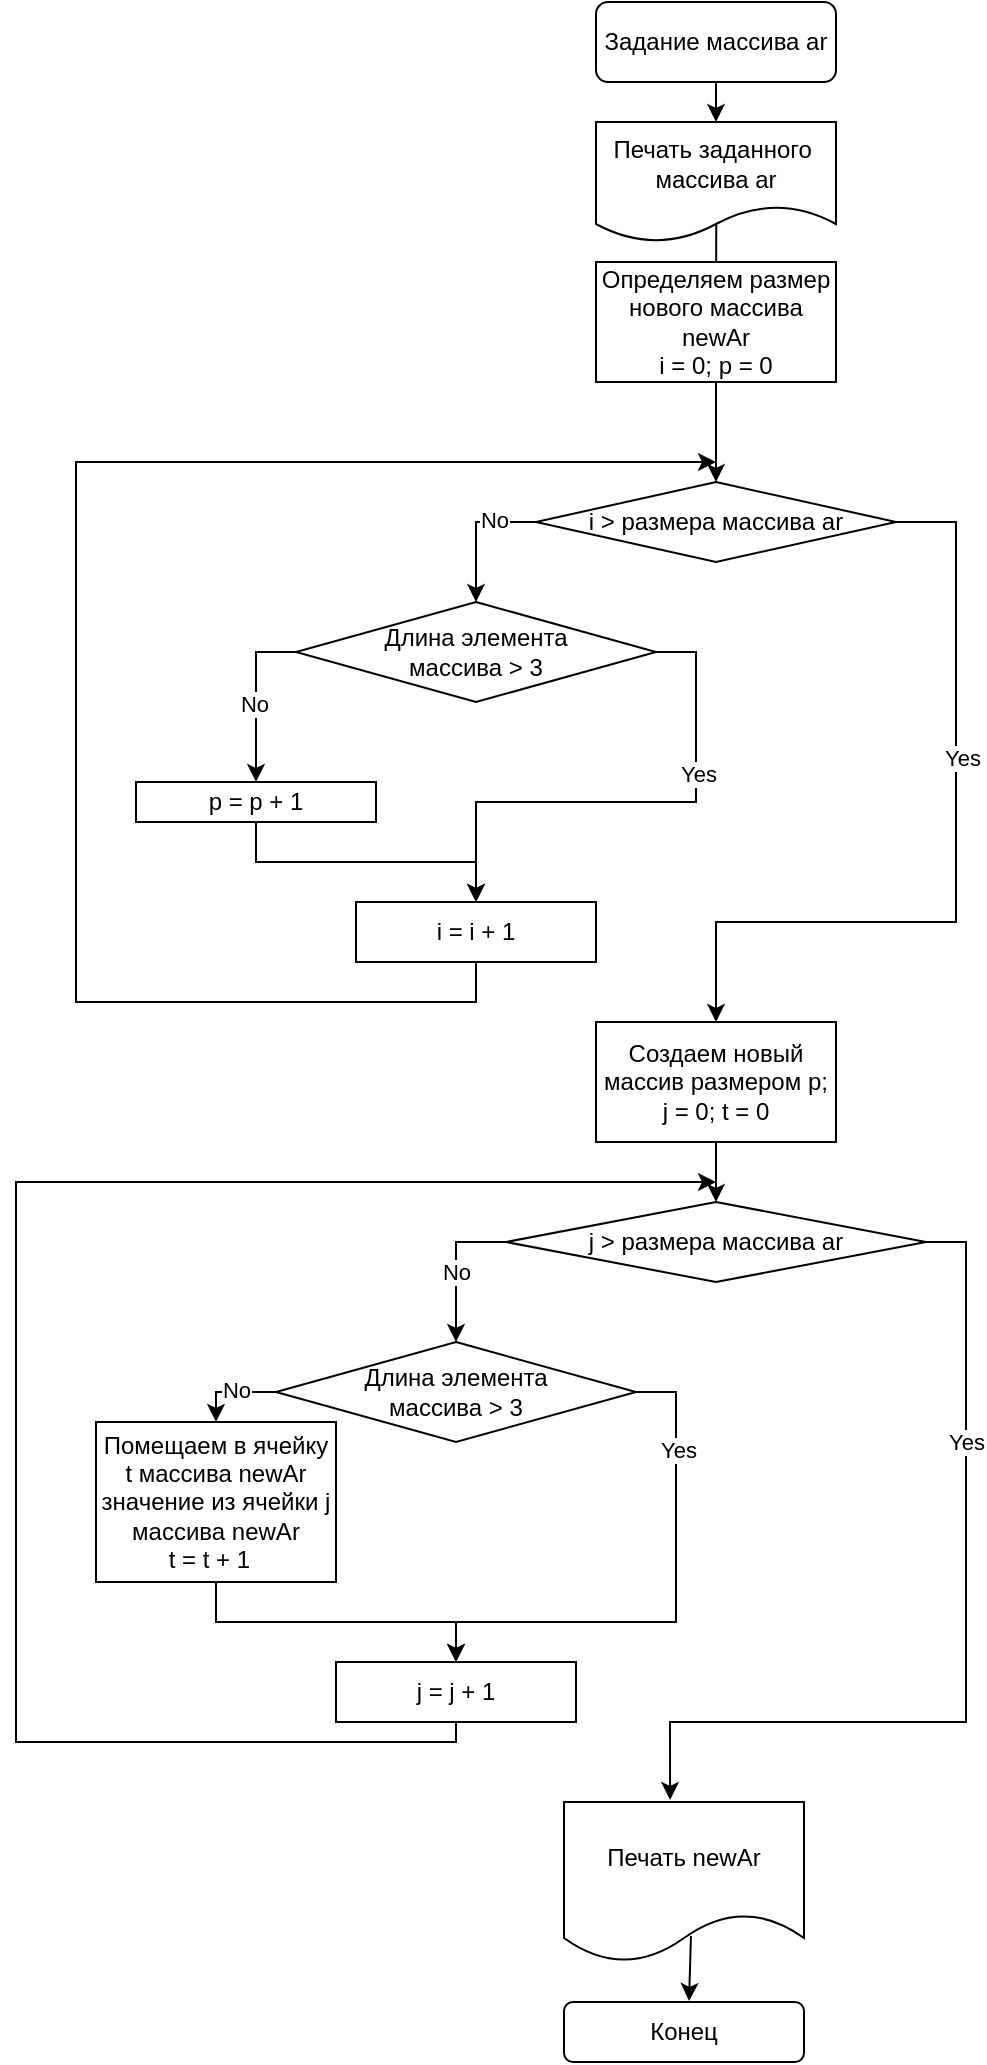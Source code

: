 <mxfile version="20.8.20" type="device"><diagram id="C5RBs43oDa-KdzZeNtuy" name="Page-1"><mxGraphModel dx="2345" dy="1056" grid="1" gridSize="10" guides="1" tooltips="1" connect="1" arrows="1" fold="1" page="1" pageScale="1" pageWidth="827" pageHeight="1169" math="0" shadow="0"><root><mxCell id="WIyWlLk6GJQsqaUBKTNV-0"/><mxCell id="WIyWlLk6GJQsqaUBKTNV-1" parent="WIyWlLk6GJQsqaUBKTNV-0"/><mxCell id="dkNxefPy2zXd5OpOm77x-0" value="Задание массива ar" style="rounded=1;whiteSpace=wrap;html=1;" vertex="1" parent="WIyWlLk6GJQsqaUBKTNV-1"><mxGeometry x="370" y="50" width="120" height="40" as="geometry"/></mxCell><mxCell id="dkNxefPy2zXd5OpOm77x-2" value="Печать заданного&amp;nbsp; массива ar" style="shape=document;whiteSpace=wrap;html=1;boundedLbl=1;" vertex="1" parent="WIyWlLk6GJQsqaUBKTNV-1"><mxGeometry x="370" y="110" width="120" height="60" as="geometry"/></mxCell><mxCell id="dkNxefPy2zXd5OpOm77x-6" value="" style="endArrow=classic;html=1;rounded=0;entryX=0.5;entryY=0;entryDx=0;entryDy=0;exitX=0.5;exitY=1;exitDx=0;exitDy=0;" edge="1" parent="WIyWlLk6GJQsqaUBKTNV-1" source="dkNxefPy2zXd5OpOm77x-0" target="dkNxefPy2zXd5OpOm77x-2"><mxGeometry width="50" height="50" relative="1" as="geometry"><mxPoint x="390" y="140" as="sourcePoint"/><mxPoint x="440" y="90" as="targetPoint"/></mxGeometry></mxCell><mxCell id="dkNxefPy2zXd5OpOm77x-8" value="" style="endArrow=classic;html=1;rounded=0;entryX=0.5;entryY=0;entryDx=0;entryDy=0;exitX=0.501;exitY=0.856;exitDx=0;exitDy=0;exitPerimeter=0;" edge="1" parent="WIyWlLk6GJQsqaUBKTNV-1" source="dkNxefPy2zXd5OpOm77x-2"><mxGeometry width="50" height="50" relative="1" as="geometry"><mxPoint x="480" y="190" as="sourcePoint"/><mxPoint x="430" y="220" as="targetPoint"/></mxGeometry></mxCell><mxCell id="dkNxefPy2zXd5OpOm77x-17" style="edgeStyle=orthogonalEdgeStyle;rounded=0;orthogonalLoop=1;jettySize=auto;html=1;exitX=0;exitY=0.5;exitDx=0;exitDy=0;entryX=0.5;entryY=0;entryDx=0;entryDy=0;" edge="1" parent="WIyWlLk6GJQsqaUBKTNV-1" source="dkNxefPy2zXd5OpOm77x-9" target="dkNxefPy2zXd5OpOm77x-10"><mxGeometry relative="1" as="geometry"/></mxCell><mxCell id="dkNxefPy2zXd5OpOm77x-18" value="No" style="edgeLabel;html=1;align=center;verticalAlign=middle;resizable=0;points=[];" vertex="1" connectable="0" parent="dkNxefPy2zXd5OpOm77x-17"><mxGeometry x="0.081" y="-1" relative="1" as="geometry"><mxPoint as="offset"/></mxGeometry></mxCell><mxCell id="dkNxefPy2zXd5OpOm77x-21" style="edgeStyle=orthogonalEdgeStyle;rounded=0;orthogonalLoop=1;jettySize=auto;html=1;exitX=1;exitY=0.5;exitDx=0;exitDy=0;entryX=0.5;entryY=0;entryDx=0;entryDy=0;" edge="1" parent="WIyWlLk6GJQsqaUBKTNV-1" source="dkNxefPy2zXd5OpOm77x-9" target="dkNxefPy2zXd5OpOm77x-19"><mxGeometry relative="1" as="geometry"><Array as="points"><mxPoint x="420" y="375"/><mxPoint x="420" y="450"/><mxPoint x="310" y="450"/></Array></mxGeometry></mxCell><mxCell id="dkNxefPy2zXd5OpOm77x-41" value="Yes" style="edgeLabel;html=1;align=center;verticalAlign=middle;resizable=0;points=[];" vertex="1" connectable="0" parent="dkNxefPy2zXd5OpOm77x-21"><mxGeometry x="-0.365" y="1" relative="1" as="geometry"><mxPoint as="offset"/></mxGeometry></mxCell><mxCell id="dkNxefPy2zXd5OpOm77x-9" value="Длина элемента&lt;br&gt;&amp;nbsp;маcсива &amp;gt; 3&amp;nbsp;" style="rhombus;whiteSpace=wrap;html=1;" vertex="1" parent="WIyWlLk6GJQsqaUBKTNV-1"><mxGeometry x="220" y="350" width="180" height="50" as="geometry"/></mxCell><mxCell id="dkNxefPy2zXd5OpOm77x-20" style="edgeStyle=orthogonalEdgeStyle;rounded=0;orthogonalLoop=1;jettySize=auto;html=1;exitX=0.5;exitY=1;exitDx=0;exitDy=0;entryX=0.5;entryY=0;entryDx=0;entryDy=0;" edge="1" parent="WIyWlLk6GJQsqaUBKTNV-1" source="dkNxefPy2zXd5OpOm77x-10" target="dkNxefPy2zXd5OpOm77x-19"><mxGeometry relative="1" as="geometry"/></mxCell><mxCell id="dkNxefPy2zXd5OpOm77x-10" value="p = p + 1" style="rounded=0;whiteSpace=wrap;html=1;" vertex="1" parent="WIyWlLk6GJQsqaUBKTNV-1"><mxGeometry x="140" y="440" width="120" height="20" as="geometry"/></mxCell><mxCell id="dkNxefPy2zXd5OpOm77x-13" style="edgeStyle=orthogonalEdgeStyle;rounded=0;orthogonalLoop=1;jettySize=auto;html=1;" edge="1" parent="WIyWlLk6GJQsqaUBKTNV-1" source="dkNxefPy2zXd5OpOm77x-12"><mxGeometry relative="1" as="geometry"><mxPoint x="430" y="290" as="targetPoint"/></mxGeometry></mxCell><mxCell id="dkNxefPy2zXd5OpOm77x-12" value="Определяем размер нового массива newAr&lt;br&gt;i = 0; p = 0" style="rounded=0;whiteSpace=wrap;html=1;" vertex="1" parent="WIyWlLk6GJQsqaUBKTNV-1"><mxGeometry x="370" y="180" width="120" height="60" as="geometry"/></mxCell><mxCell id="dkNxefPy2zXd5OpOm77x-15" style="edgeStyle=orthogonalEdgeStyle;rounded=0;orthogonalLoop=1;jettySize=auto;html=1;exitX=0;exitY=0.5;exitDx=0;exitDy=0;entryX=0.5;entryY=0;entryDx=0;entryDy=0;" edge="1" parent="WIyWlLk6GJQsqaUBKTNV-1" source="dkNxefPy2zXd5OpOm77x-14" target="dkNxefPy2zXd5OpOm77x-9"><mxGeometry relative="1" as="geometry"/></mxCell><mxCell id="dkNxefPy2zXd5OpOm77x-16" value="No" style="edgeLabel;html=1;align=center;verticalAlign=middle;resizable=0;points=[];" vertex="1" connectable="0" parent="dkNxefPy2zXd5OpOm77x-15"><mxGeometry x="-0.393" y="-1" relative="1" as="geometry"><mxPoint as="offset"/></mxGeometry></mxCell><mxCell id="dkNxefPy2zXd5OpOm77x-25" style="edgeStyle=orthogonalEdgeStyle;rounded=0;orthogonalLoop=1;jettySize=auto;html=1;exitX=1;exitY=0.5;exitDx=0;exitDy=0;entryX=0.5;entryY=0;entryDx=0;entryDy=0;" edge="1" parent="WIyWlLk6GJQsqaUBKTNV-1" source="dkNxefPy2zXd5OpOm77x-14" target="dkNxefPy2zXd5OpOm77x-24"><mxGeometry relative="1" as="geometry"><Array as="points"><mxPoint x="550" y="310"/><mxPoint x="550" y="510"/><mxPoint x="430" y="510"/></Array></mxGeometry></mxCell><mxCell id="dkNxefPy2zXd5OpOm77x-26" value="Yes" style="edgeLabel;html=1;align=center;verticalAlign=middle;resizable=0;points=[];" vertex="1" connectable="0" parent="dkNxefPy2zXd5OpOm77x-25"><mxGeometry x="-0.261" y="3" relative="1" as="geometry"><mxPoint as="offset"/></mxGeometry></mxCell><mxCell id="dkNxefPy2zXd5OpOm77x-14" value="i &amp;gt; размера массива ar" style="rhombus;whiteSpace=wrap;html=1;" vertex="1" parent="WIyWlLk6GJQsqaUBKTNV-1"><mxGeometry x="340" y="290" width="180" height="40" as="geometry"/></mxCell><mxCell id="dkNxefPy2zXd5OpOm77x-23" style="edgeStyle=orthogonalEdgeStyle;rounded=0;orthogonalLoop=1;jettySize=auto;html=1;exitX=0.5;exitY=1;exitDx=0;exitDy=0;" edge="1" parent="WIyWlLk6GJQsqaUBKTNV-1" source="dkNxefPy2zXd5OpOm77x-19"><mxGeometry relative="1" as="geometry"><mxPoint x="430" y="280" as="targetPoint"/><Array as="points"><mxPoint x="310" y="550"/><mxPoint x="110" y="550"/><mxPoint x="110" y="280"/></Array></mxGeometry></mxCell><mxCell id="dkNxefPy2zXd5OpOm77x-19" value="i = i + 1" style="rounded=0;whiteSpace=wrap;html=1;" vertex="1" parent="WIyWlLk6GJQsqaUBKTNV-1"><mxGeometry x="250" y="500" width="120" height="30" as="geometry"/></mxCell><mxCell id="dkNxefPy2zXd5OpOm77x-45" style="edgeStyle=orthogonalEdgeStyle;rounded=0;orthogonalLoop=1;jettySize=auto;html=1;exitX=0.5;exitY=1;exitDx=0;exitDy=0;entryX=0.5;entryY=0;entryDx=0;entryDy=0;" edge="1" parent="WIyWlLk6GJQsqaUBKTNV-1" source="dkNxefPy2zXd5OpOm77x-24" target="dkNxefPy2zXd5OpOm77x-40"><mxGeometry relative="1" as="geometry"/></mxCell><mxCell id="dkNxefPy2zXd5OpOm77x-24" value="Создаем новый массив размером p;&lt;br&gt;j = 0; t = 0" style="rounded=0;whiteSpace=wrap;html=1;" vertex="1" parent="WIyWlLk6GJQsqaUBKTNV-1"><mxGeometry x="370" y="560" width="120" height="60" as="geometry"/></mxCell><mxCell id="dkNxefPy2zXd5OpOm77x-43" style="edgeStyle=orthogonalEdgeStyle;rounded=0;orthogonalLoop=1;jettySize=auto;html=1;exitX=0;exitY=0.5;exitDx=0;exitDy=0;entryX=0.5;entryY=0;entryDx=0;entryDy=0;" edge="1" parent="WIyWlLk6GJQsqaUBKTNV-1" source="dkNxefPy2zXd5OpOm77x-40" target="dkNxefPy2zXd5OpOm77x-42"><mxGeometry relative="1" as="geometry"/></mxCell><mxCell id="dkNxefPy2zXd5OpOm77x-44" value="No" style="edgeLabel;html=1;align=center;verticalAlign=middle;resizable=0;points=[];" vertex="1" connectable="0" parent="dkNxefPy2zXd5OpOm77x-43"><mxGeometry x="0.053" relative="1" as="geometry"><mxPoint as="offset"/></mxGeometry></mxCell><mxCell id="dkNxefPy2zXd5OpOm77x-56" style="edgeStyle=orthogonalEdgeStyle;rounded=0;orthogonalLoop=1;jettySize=auto;html=1;exitX=1;exitY=0.5;exitDx=0;exitDy=0;entryX=0.442;entryY=-0.013;entryDx=0;entryDy=0;entryPerimeter=0;" edge="1" parent="WIyWlLk6GJQsqaUBKTNV-1" source="dkNxefPy2zXd5OpOm77x-40" target="dkNxefPy2zXd5OpOm77x-55"><mxGeometry relative="1" as="geometry"><Array as="points"><mxPoint x="555" y="670"/><mxPoint x="555" y="910"/><mxPoint x="407" y="910"/></Array></mxGeometry></mxCell><mxCell id="dkNxefPy2zXd5OpOm77x-59" value="Yes" style="edgeLabel;html=1;align=center;verticalAlign=middle;resizable=0;points=[];" vertex="1" connectable="0" parent="dkNxefPy2zXd5OpOm77x-56"><mxGeometry x="-0.465" relative="1" as="geometry"><mxPoint as="offset"/></mxGeometry></mxCell><mxCell id="dkNxefPy2zXd5OpOm77x-40" value="j &amp;gt; размера массива ar" style="rhombus;whiteSpace=wrap;html=1;" vertex="1" parent="WIyWlLk6GJQsqaUBKTNV-1"><mxGeometry x="325" y="650" width="210" height="40" as="geometry"/></mxCell><mxCell id="dkNxefPy2zXd5OpOm77x-47" style="edgeStyle=orthogonalEdgeStyle;rounded=0;orthogonalLoop=1;jettySize=auto;html=1;exitX=0;exitY=0.5;exitDx=0;exitDy=0;entryX=0.5;entryY=0;entryDx=0;entryDy=0;" edge="1" parent="WIyWlLk6GJQsqaUBKTNV-1" source="dkNxefPy2zXd5OpOm77x-42" target="dkNxefPy2zXd5OpOm77x-46"><mxGeometry relative="1" as="geometry"/></mxCell><mxCell id="dkNxefPy2zXd5OpOm77x-48" value="No" style="edgeLabel;html=1;align=center;verticalAlign=middle;resizable=0;points=[];" vertex="1" connectable="0" parent="dkNxefPy2zXd5OpOm77x-47"><mxGeometry x="-0.103" y="-1" relative="1" as="geometry"><mxPoint as="offset"/></mxGeometry></mxCell><mxCell id="dkNxefPy2zXd5OpOm77x-52" style="edgeStyle=orthogonalEdgeStyle;rounded=0;orthogonalLoop=1;jettySize=auto;html=1;exitX=1;exitY=0.5;exitDx=0;exitDy=0;" edge="1" parent="WIyWlLk6GJQsqaUBKTNV-1" source="dkNxefPy2zXd5OpOm77x-42"><mxGeometry relative="1" as="geometry"><mxPoint x="300" y="880" as="targetPoint"/><Array as="points"><mxPoint x="410" y="745"/><mxPoint x="410" y="860"/><mxPoint x="300" y="860"/></Array></mxGeometry></mxCell><mxCell id="dkNxefPy2zXd5OpOm77x-53" value="Yes" style="edgeLabel;html=1;align=center;verticalAlign=middle;resizable=0;points=[];" vertex="1" connectable="0" parent="dkNxefPy2zXd5OpOm77x-52"><mxGeometry x="-0.631" y="1" relative="1" as="geometry"><mxPoint as="offset"/></mxGeometry></mxCell><mxCell id="dkNxefPy2zXd5OpOm77x-42" value="Длина элемента&lt;br&gt;&amp;nbsp;маcсива &amp;gt; 3&amp;nbsp;" style="rhombus;whiteSpace=wrap;html=1;" vertex="1" parent="WIyWlLk6GJQsqaUBKTNV-1"><mxGeometry x="210" y="720" width="180" height="50" as="geometry"/></mxCell><mxCell id="dkNxefPy2zXd5OpOm77x-50" style="edgeStyle=orthogonalEdgeStyle;rounded=0;orthogonalLoop=1;jettySize=auto;html=1;exitX=0.5;exitY=1;exitDx=0;exitDy=0;entryX=0.5;entryY=0;entryDx=0;entryDy=0;" edge="1" parent="WIyWlLk6GJQsqaUBKTNV-1" source="dkNxefPy2zXd5OpOm77x-46" target="dkNxefPy2zXd5OpOm77x-49"><mxGeometry relative="1" as="geometry"/></mxCell><mxCell id="dkNxefPy2zXd5OpOm77x-46" value="Помещаем в ячейку t массива newAr значение из ячейки j массива newAr&lt;br&gt;t = t + 1&amp;nbsp;&amp;nbsp;" style="rounded=0;whiteSpace=wrap;html=1;" vertex="1" parent="WIyWlLk6GJQsqaUBKTNV-1"><mxGeometry x="120" y="760" width="120" height="80" as="geometry"/></mxCell><mxCell id="dkNxefPy2zXd5OpOm77x-54" style="edgeStyle=orthogonalEdgeStyle;rounded=0;orthogonalLoop=1;jettySize=auto;html=1;exitX=0.5;exitY=1;exitDx=0;exitDy=0;" edge="1" parent="WIyWlLk6GJQsqaUBKTNV-1" source="dkNxefPy2zXd5OpOm77x-49"><mxGeometry relative="1" as="geometry"><mxPoint x="430" y="640" as="targetPoint"/><Array as="points"><mxPoint x="300" y="920"/><mxPoint x="80" y="920"/><mxPoint x="80" y="640"/></Array></mxGeometry></mxCell><mxCell id="dkNxefPy2zXd5OpOm77x-49" value="j = j + 1" style="rounded=0;whiteSpace=wrap;html=1;" vertex="1" parent="WIyWlLk6GJQsqaUBKTNV-1"><mxGeometry x="240" y="880" width="120" height="30" as="geometry"/></mxCell><mxCell id="dkNxefPy2zXd5OpOm77x-55" value="Печать newAr" style="shape=document;whiteSpace=wrap;html=1;boundedLbl=1;" vertex="1" parent="WIyWlLk6GJQsqaUBKTNV-1"><mxGeometry x="354" y="950" width="120" height="80" as="geometry"/></mxCell><mxCell id="dkNxefPy2zXd5OpOm77x-57" value="Конец" style="rounded=1;whiteSpace=wrap;html=1;" vertex="1" parent="WIyWlLk6GJQsqaUBKTNV-1"><mxGeometry x="354" y="1050" width="120" height="30" as="geometry"/></mxCell><mxCell id="dkNxefPy2zXd5OpOm77x-58" value="" style="endArrow=classic;html=1;rounded=0;exitX=0.529;exitY=0.838;exitDx=0;exitDy=0;exitPerimeter=0;entryX=0.521;entryY=-0.017;entryDx=0;entryDy=0;entryPerimeter=0;" edge="1" parent="WIyWlLk6GJQsqaUBKTNV-1" source="dkNxefPy2zXd5OpOm77x-55" target="dkNxefPy2zXd5OpOm77x-57"><mxGeometry width="50" height="50" relative="1" as="geometry"><mxPoint x="400" y="1040" as="sourcePoint"/><mxPoint x="450" y="990" as="targetPoint"/></mxGeometry></mxCell></root></mxGraphModel></diagram></mxfile>